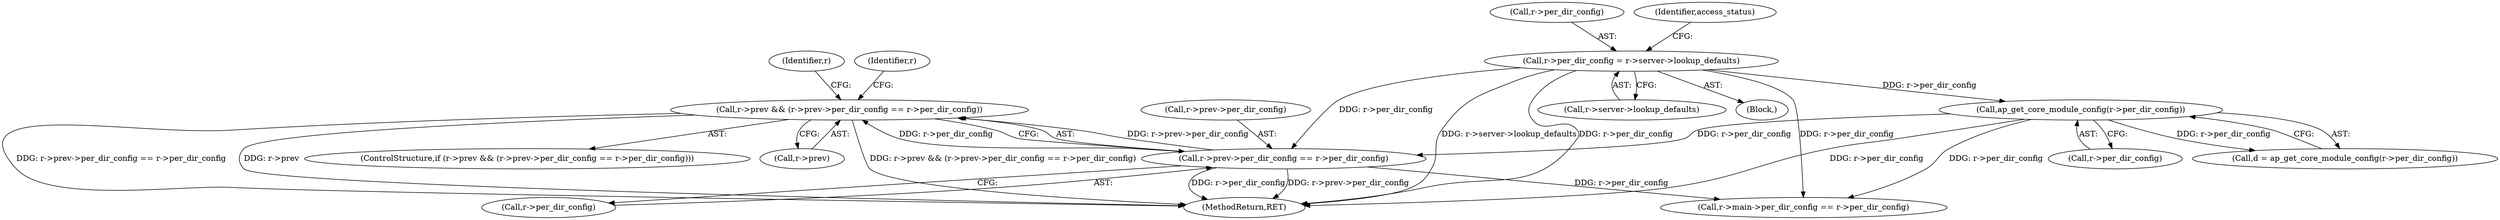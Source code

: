 digraph "0_httpd_cd2b7a26c776b0754fb98426a67804fd48118708@pointer" {
"1000330" [label="(Call,r->prev && (r->prev->per_dir_config == r->per_dir_config))"];
"1000334" [label="(Call,r->prev->per_dir_config == r->per_dir_config)"];
"1000291" [label="(Call,ap_get_core_module_config(r->per_dir_config))"];
"1000248" [label="(Call,r->per_dir_config = r->server->lookup_defaults)"];
"1000340" [label="(Call,r->per_dir_config)"];
"1000329" [label="(ControlStructure,if (r->prev && (r->prev->per_dir_config == r->per_dir_config)))"];
"1000368" [label="(Call,r->main->per_dir_config == r->per_dir_config)"];
"1000330" [label="(Call,r->prev && (r->prev->per_dir_config == r->per_dir_config))"];
"1000292" [label="(Call,r->per_dir_config)"];
"1000249" [label="(Call,r->per_dir_config)"];
"1000291" [label="(Call,ap_get_core_module_config(r->per_dir_config))"];
"1000335" [label="(Call,r->prev->per_dir_config)"];
"1000252" [label="(Call,r->server->lookup_defaults)"];
"1000289" [label="(Call,d = ap_get_core_module_config(r->per_dir_config))"];
"1000248" [label="(Call,r->per_dir_config = r->server->lookup_defaults)"];
"1000366" [label="(Identifier,r)"];
"1000617" [label="(MethodReturn,RET)"];
"1000115" [label="(Block,)"];
"1000346" [label="(Identifier,r)"];
"1000259" [label="(Identifier,access_status)"];
"1000334" [label="(Call,r->prev->per_dir_config == r->per_dir_config)"];
"1000331" [label="(Call,r->prev)"];
"1000330" -> "1000329"  [label="AST: "];
"1000330" -> "1000331"  [label="CFG: "];
"1000330" -> "1000334"  [label="CFG: "];
"1000331" -> "1000330"  [label="AST: "];
"1000334" -> "1000330"  [label="AST: "];
"1000346" -> "1000330"  [label="CFG: "];
"1000366" -> "1000330"  [label="CFG: "];
"1000330" -> "1000617"  [label="DDG: r->prev->per_dir_config == r->per_dir_config"];
"1000330" -> "1000617"  [label="DDG: r->prev"];
"1000330" -> "1000617"  [label="DDG: r->prev && (r->prev->per_dir_config == r->per_dir_config)"];
"1000334" -> "1000330"  [label="DDG: r->prev->per_dir_config"];
"1000334" -> "1000330"  [label="DDG: r->per_dir_config"];
"1000334" -> "1000340"  [label="CFG: "];
"1000335" -> "1000334"  [label="AST: "];
"1000340" -> "1000334"  [label="AST: "];
"1000334" -> "1000617"  [label="DDG: r->per_dir_config"];
"1000334" -> "1000617"  [label="DDG: r->prev->per_dir_config"];
"1000291" -> "1000334"  [label="DDG: r->per_dir_config"];
"1000248" -> "1000334"  [label="DDG: r->per_dir_config"];
"1000334" -> "1000368"  [label="DDG: r->per_dir_config"];
"1000291" -> "1000289"  [label="AST: "];
"1000291" -> "1000292"  [label="CFG: "];
"1000292" -> "1000291"  [label="AST: "];
"1000289" -> "1000291"  [label="CFG: "];
"1000291" -> "1000617"  [label="DDG: r->per_dir_config"];
"1000291" -> "1000289"  [label="DDG: r->per_dir_config"];
"1000248" -> "1000291"  [label="DDG: r->per_dir_config"];
"1000291" -> "1000368"  [label="DDG: r->per_dir_config"];
"1000248" -> "1000115"  [label="AST: "];
"1000248" -> "1000252"  [label="CFG: "];
"1000249" -> "1000248"  [label="AST: "];
"1000252" -> "1000248"  [label="AST: "];
"1000259" -> "1000248"  [label="CFG: "];
"1000248" -> "1000617"  [label="DDG: r->server->lookup_defaults"];
"1000248" -> "1000617"  [label="DDG: r->per_dir_config"];
"1000248" -> "1000368"  [label="DDG: r->per_dir_config"];
}
